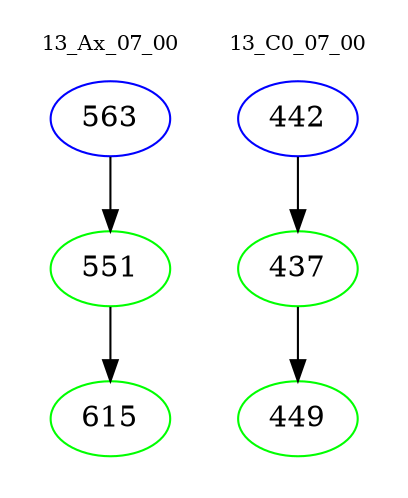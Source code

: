 digraph{
subgraph cluster_0 {
color = white
label = "13_Ax_07_00";
fontsize=10;
T0_563 [label="563", color="blue"]
T0_563 -> T0_551 [color="black"]
T0_551 [label="551", color="green"]
T0_551 -> T0_615 [color="black"]
T0_615 [label="615", color="green"]
}
subgraph cluster_1 {
color = white
label = "13_C0_07_00";
fontsize=10;
T1_442 [label="442", color="blue"]
T1_442 -> T1_437 [color="black"]
T1_437 [label="437", color="green"]
T1_437 -> T1_449 [color="black"]
T1_449 [label="449", color="green"]
}
}
